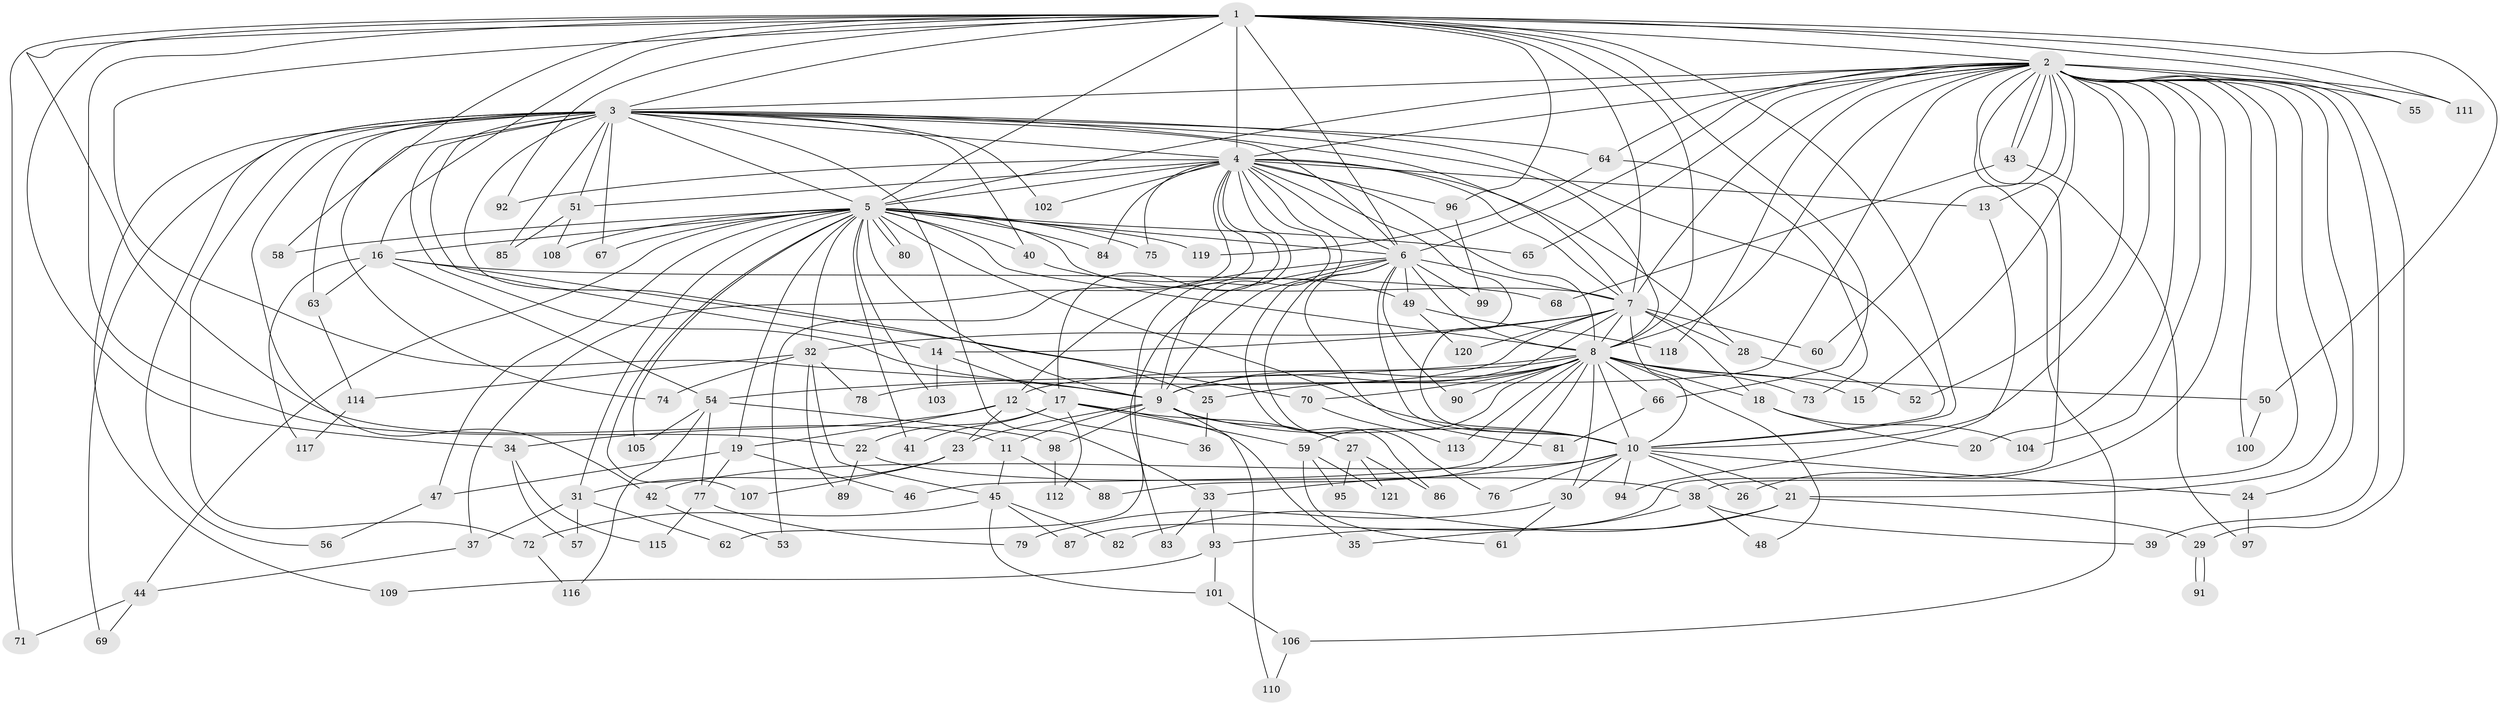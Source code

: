 // coarse degree distribution, {13: 0.0273972602739726, 24: 0.0136986301369863, 26: 0.0273972602739726, 2: 0.2602739726027397, 3: 0.2465753424657534, 5: 0.0684931506849315, 6: 0.0410958904109589, 4: 0.1917808219178082, 8: 0.0136986301369863, 14: 0.0136986301369863, 7: 0.0273972602739726, 1: 0.0273972602739726, 22: 0.0273972602739726, 19: 0.0136986301369863}
// Generated by graph-tools (version 1.1) at 2025/36/03/04/25 23:36:25]
// undirected, 121 vertices, 267 edges
graph export_dot {
  node [color=gray90,style=filled];
  1;
  2;
  3;
  4;
  5;
  6;
  7;
  8;
  9;
  10;
  11;
  12;
  13;
  14;
  15;
  16;
  17;
  18;
  19;
  20;
  21;
  22;
  23;
  24;
  25;
  26;
  27;
  28;
  29;
  30;
  31;
  32;
  33;
  34;
  35;
  36;
  37;
  38;
  39;
  40;
  41;
  42;
  43;
  44;
  45;
  46;
  47;
  48;
  49;
  50;
  51;
  52;
  53;
  54;
  55;
  56;
  57;
  58;
  59;
  60;
  61;
  62;
  63;
  64;
  65;
  66;
  67;
  68;
  69;
  70;
  71;
  72;
  73;
  74;
  75;
  76;
  77;
  78;
  79;
  80;
  81;
  82;
  83;
  84;
  85;
  86;
  87;
  88;
  89;
  90;
  91;
  92;
  93;
  94;
  95;
  96;
  97;
  98;
  99;
  100;
  101;
  102;
  103;
  104;
  105;
  106;
  107;
  108;
  109;
  110;
  111;
  112;
  113;
  114;
  115;
  116;
  117;
  118;
  119;
  120;
  121;
  1 -- 2;
  1 -- 3;
  1 -- 4;
  1 -- 5;
  1 -- 6;
  1 -- 7;
  1 -- 8;
  1 -- 9;
  1 -- 10;
  1 -- 11;
  1 -- 16;
  1 -- 22;
  1 -- 34;
  1 -- 50;
  1 -- 55;
  1 -- 58;
  1 -- 66;
  1 -- 71;
  1 -- 92;
  1 -- 96;
  1 -- 111;
  2 -- 3;
  2 -- 4;
  2 -- 5;
  2 -- 6;
  2 -- 7;
  2 -- 8;
  2 -- 9;
  2 -- 10;
  2 -- 13;
  2 -- 15;
  2 -- 20;
  2 -- 21;
  2 -- 24;
  2 -- 26;
  2 -- 29;
  2 -- 38;
  2 -- 39;
  2 -- 43;
  2 -- 43;
  2 -- 52;
  2 -- 55;
  2 -- 60;
  2 -- 64;
  2 -- 65;
  2 -- 87;
  2 -- 100;
  2 -- 104;
  2 -- 106;
  2 -- 111;
  2 -- 118;
  3 -- 4;
  3 -- 5;
  3 -- 6;
  3 -- 7;
  3 -- 8;
  3 -- 9;
  3 -- 10;
  3 -- 14;
  3 -- 25;
  3 -- 33;
  3 -- 40;
  3 -- 42;
  3 -- 51;
  3 -- 56;
  3 -- 63;
  3 -- 64;
  3 -- 67;
  3 -- 69;
  3 -- 72;
  3 -- 74;
  3 -- 85;
  3 -- 102;
  3 -- 109;
  4 -- 5;
  4 -- 6;
  4 -- 7;
  4 -- 8;
  4 -- 9;
  4 -- 10;
  4 -- 13;
  4 -- 17;
  4 -- 28;
  4 -- 37;
  4 -- 51;
  4 -- 53;
  4 -- 75;
  4 -- 83;
  4 -- 84;
  4 -- 86;
  4 -- 92;
  4 -- 96;
  4 -- 102;
  5 -- 6;
  5 -- 7;
  5 -- 8;
  5 -- 9;
  5 -- 10;
  5 -- 16;
  5 -- 19;
  5 -- 31;
  5 -- 32;
  5 -- 40;
  5 -- 41;
  5 -- 44;
  5 -- 47;
  5 -- 58;
  5 -- 65;
  5 -- 67;
  5 -- 75;
  5 -- 80;
  5 -- 80;
  5 -- 84;
  5 -- 103;
  5 -- 105;
  5 -- 107;
  5 -- 108;
  5 -- 119;
  6 -- 7;
  6 -- 8;
  6 -- 9;
  6 -- 10;
  6 -- 12;
  6 -- 49;
  6 -- 62;
  6 -- 76;
  6 -- 81;
  6 -- 90;
  6 -- 99;
  7 -- 8;
  7 -- 9;
  7 -- 10;
  7 -- 14;
  7 -- 18;
  7 -- 28;
  7 -- 32;
  7 -- 60;
  7 -- 78;
  7 -- 120;
  8 -- 9;
  8 -- 10;
  8 -- 12;
  8 -- 15;
  8 -- 18;
  8 -- 25;
  8 -- 30;
  8 -- 46;
  8 -- 48;
  8 -- 50;
  8 -- 54;
  8 -- 59;
  8 -- 66;
  8 -- 70;
  8 -- 73;
  8 -- 88;
  8 -- 90;
  8 -- 113;
  9 -- 10;
  9 -- 11;
  9 -- 23;
  9 -- 27;
  9 -- 98;
  9 -- 110;
  10 -- 21;
  10 -- 24;
  10 -- 26;
  10 -- 30;
  10 -- 33;
  10 -- 42;
  10 -- 76;
  10 -- 94;
  11 -- 45;
  11 -- 88;
  12 -- 19;
  12 -- 23;
  12 -- 34;
  12 -- 36;
  13 -- 94;
  14 -- 17;
  14 -- 103;
  16 -- 54;
  16 -- 63;
  16 -- 68;
  16 -- 70;
  16 -- 117;
  17 -- 22;
  17 -- 27;
  17 -- 35;
  17 -- 41;
  17 -- 59;
  17 -- 112;
  18 -- 20;
  18 -- 104;
  19 -- 46;
  19 -- 47;
  19 -- 77;
  21 -- 29;
  21 -- 35;
  21 -- 82;
  22 -- 38;
  22 -- 89;
  23 -- 31;
  23 -- 107;
  24 -- 97;
  25 -- 36;
  27 -- 86;
  27 -- 95;
  27 -- 121;
  28 -- 52;
  29 -- 91;
  29 -- 91;
  30 -- 61;
  30 -- 79;
  31 -- 37;
  31 -- 57;
  31 -- 62;
  32 -- 45;
  32 -- 74;
  32 -- 78;
  32 -- 89;
  32 -- 114;
  33 -- 83;
  33 -- 93;
  34 -- 57;
  34 -- 115;
  37 -- 44;
  38 -- 39;
  38 -- 48;
  38 -- 93;
  40 -- 49;
  42 -- 53;
  43 -- 68;
  43 -- 97;
  44 -- 69;
  44 -- 71;
  45 -- 72;
  45 -- 82;
  45 -- 87;
  45 -- 101;
  47 -- 56;
  49 -- 118;
  49 -- 120;
  50 -- 100;
  51 -- 85;
  51 -- 108;
  54 -- 77;
  54 -- 98;
  54 -- 105;
  54 -- 116;
  59 -- 61;
  59 -- 95;
  59 -- 121;
  63 -- 114;
  64 -- 73;
  64 -- 119;
  66 -- 81;
  70 -- 113;
  72 -- 116;
  77 -- 79;
  77 -- 115;
  93 -- 101;
  93 -- 109;
  96 -- 99;
  98 -- 112;
  101 -- 106;
  106 -- 110;
  114 -- 117;
}

